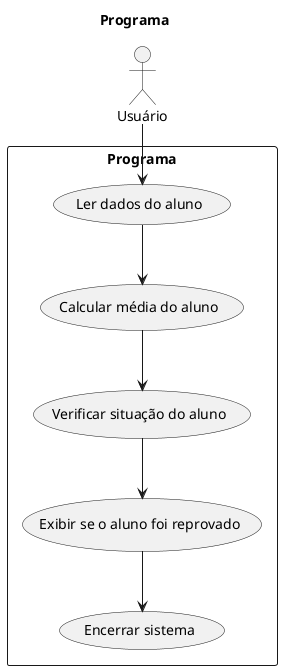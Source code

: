@startuml diagrama_casoDeUso
title Programa


actor Usuário

rectangle Programa {
  usecase "Ler dados do aluno"
  usecase "Calcular média do aluno"
  usecase "Verificar situação do aluno"
  usecase "Exibir se o aluno foi reprovado"
  usecase "Encerrar sistema"
}

Usuário --> (Ler dados do aluno)
(Ler dados do aluno) --> (Calcular média do aluno)
(Calcular média do aluno) --> (Verificar situação do aluno)
(Verificar situação do aluno) --> (Exibir se o aluno foi reprovado)
(Exibir se o aluno foi reprovado) --> (Encerrar sistema)
@enduml